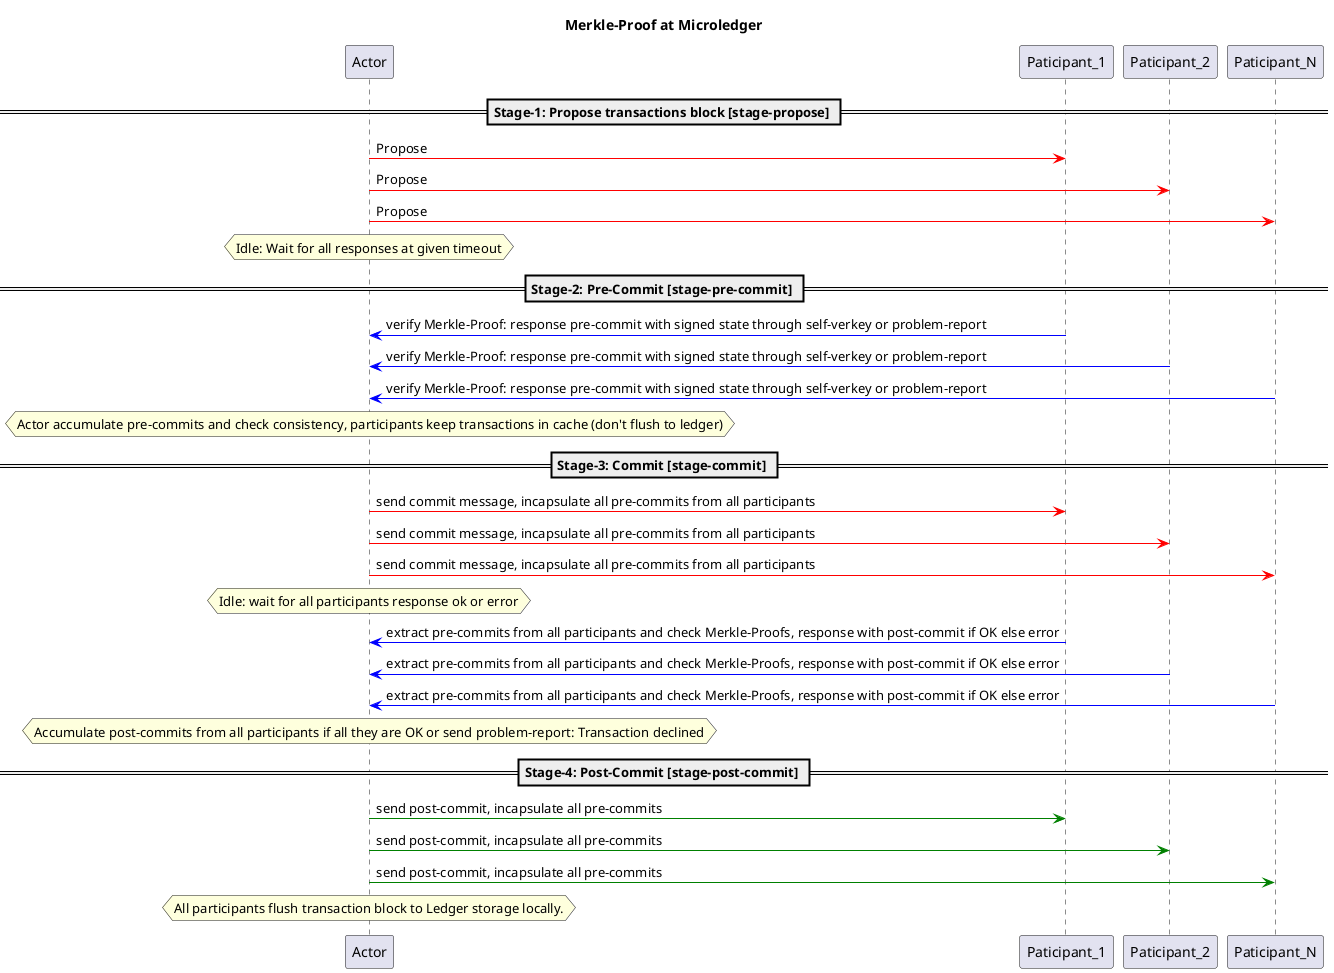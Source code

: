 @startuml
title Merkle-Proof at Microledger

== Stage-1: Propose transactions block [stage-propose] ==
Actor -[#red]> Paticipant_1: Propose
Actor -[#red]> Paticipant_2: Propose
Actor -[#red]> Paticipant_N: Propose
hnote over Actor : Idle: Wait for all responses at given timeout


== Stage-2: Pre-Commit [stage-pre-commit] ==
Paticipant_1 -[#blue]> Actor: verify Merkle-Proof: response pre-commit with signed state through self-verkey or problem-report
Paticipant_2 -[#blue]> Actor: verify Merkle-Proof: response pre-commit with signed state through self-verkey or problem-report
Paticipant_N -[#blue]> Actor: verify Merkle-Proof: response pre-commit with signed state through self-verkey or problem-report
hnote over Actor : Actor accumulate pre-commits and check consistency, participants keep transactions in cache (don't flush to ledger)

== Stage-3: Commit [stage-commit] ==
Actor -[#red]> Paticipant_1: send commit message, incapsulate all pre-commits from all participants
Actor -[#red]> Paticipant_2: send commit message, incapsulate all pre-commits from all participants
Actor -[#red]> Paticipant_N: send commit message, incapsulate all pre-commits from all participants
hnote over Actor : Idle: wait for all participants response ok or error
Paticipant_1 -[#blue]> Actor: extract pre-commits from all participants and check Merkle-Proofs, response with post-commit if OK else error
Paticipant_2 -[#blue]> Actor: extract pre-commits from all participants and check Merkle-Proofs, response with post-commit if OK else error
Paticipant_N -[#blue]> Actor: extract pre-commits from all participants and check Merkle-Proofs, response with post-commit if OK else error
hnote over Actor : Accumulate post-commits from all participants if all they are OK or send problem-report: Transaction declined

== Stage-4: Post-Commit [stage-post-commit] ==
Actor -[#green]> Paticipant_1: send post-commit, incapsulate all pre-commits
Actor -[#green]> Paticipant_2: send post-commit, incapsulate all pre-commits
Actor -[#green]> Paticipant_N: send post-commit, incapsulate all pre-commits
hnote over Actor : All participants flush transaction block to Ledger storage locally.
@enduml
